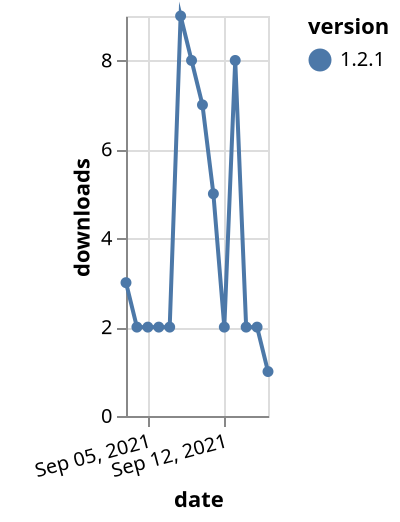 {"$schema": "https://vega.github.io/schema/vega-lite/v5.json", "description": "A simple bar chart with embedded data.", "data": {"values": [{"date": "2021-09-03", "total": 2961, "delta": 3, "version": "1.2.1"}, {"date": "2021-09-04", "total": 2963, "delta": 2, "version": "1.2.1"}, {"date": "2021-09-05", "total": 2965, "delta": 2, "version": "1.2.1"}, {"date": "2021-09-06", "total": 2967, "delta": 2, "version": "1.2.1"}, {"date": "2021-09-07", "total": 2969, "delta": 2, "version": "1.2.1"}, {"date": "2021-09-08", "total": 2978, "delta": 9, "version": "1.2.1"}, {"date": "2021-09-09", "total": 2986, "delta": 8, "version": "1.2.1"}, {"date": "2021-09-10", "total": 2993, "delta": 7, "version": "1.2.1"}, {"date": "2021-09-11", "total": 2998, "delta": 5, "version": "1.2.1"}, {"date": "2021-09-12", "total": 3000, "delta": 2, "version": "1.2.1"}, {"date": "2021-09-13", "total": 3008, "delta": 8, "version": "1.2.1"}, {"date": "2021-09-14", "total": 3010, "delta": 2, "version": "1.2.1"}, {"date": "2021-09-15", "total": 3012, "delta": 2, "version": "1.2.1"}, {"date": "2021-09-16", "total": 3013, "delta": 1, "version": "1.2.1"}]}, "width": "container", "mark": {"type": "line", "point": {"filled": true}}, "encoding": {"x": {"field": "date", "type": "temporal", "timeUnit": "yearmonthdate", "title": "date", "axis": {"labelAngle": -15}}, "y": {"field": "delta", "type": "quantitative", "title": "downloads"}, "color": {"field": "version", "type": "nominal"}, "tooltip": {"field": "delta"}}}
